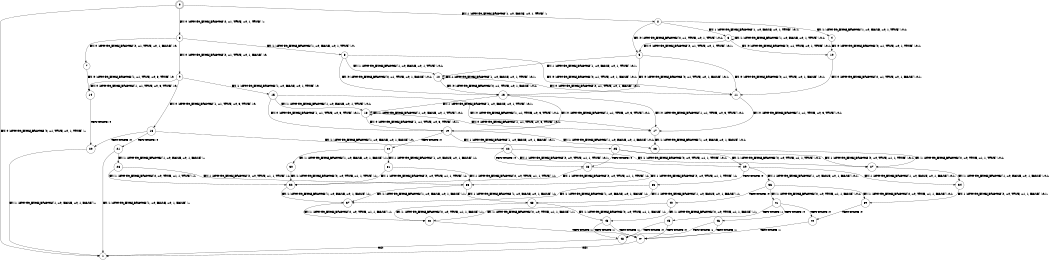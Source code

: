 digraph BCG {
size = "7, 10.5";
center = TRUE;
node [shape = circle];
0 [peripheries = 2];
0 -> 1 [label = "EX !0 !ATOMIC_EXCH_BRANCH (2, +1, TRUE, +0, 1, TRUE) !::"];
0 -> 2 [label = "EX !1 !ATOMIC_EXCH_BRANCH (1, +0, FALSE, +0, 1, TRUE) !::"];
0 -> 3 [label = "EX !0 !ATOMIC_EXCH_BRANCH (2, +1, TRUE, +0, 1, TRUE) !::"];
2 -> 4 [label = "EX !1 !ATOMIC_EXCH_BRANCH (1, +0, FALSE, +0, 1, TRUE) !:0:1:"];
2 -> 5 [label = "EX !0 !ATOMIC_EXCH_BRANCH (2, +1, TRUE, +0, 1, TRUE) !:0:1:"];
2 -> 6 [label = "EX !1 !ATOMIC_EXCH_BRANCH (1, +0, FALSE, +0, 1, TRUE) !:0:1:"];
3 -> 7 [label = "EX !0 !ATOMIC_EXCH_BRANCH (2, +1, TRUE, +0, 1, FALSE) !:0:"];
3 -> 8 [label = "EX !1 !ATOMIC_EXCH_BRANCH (1, +0, FALSE, +0, 1, TRUE) !:0:"];
3 -> 9 [label = "EX !0 !ATOMIC_EXCH_BRANCH (2, +1, TRUE, +0, 1, FALSE) !:0:"];
4 -> 10 [label = "EX !0 !ATOMIC_EXCH_BRANCH (2, +1, TRUE, +0, 1, TRUE) !:0:1:"];
5 -> 11 [label = "EX !0 !ATOMIC_EXCH_BRANCH (2, +1, TRUE, +0, 1, FALSE) !:0:1:"];
5 -> 12 [label = "EX !1 !ATOMIC_EXCH_BRANCH (1, +0, FALSE, +0, 1, TRUE) !:0:1:"];
5 -> 13 [label = "EX !0 !ATOMIC_EXCH_BRANCH (2, +1, TRUE, +0, 1, FALSE) !:0:1:"];
6 -> 10 [label = "EX !0 !ATOMIC_EXCH_BRANCH (2, +1, TRUE, +0, 1, TRUE) !:0:1:"];
6 -> 5 [label = "EX !0 !ATOMIC_EXCH_BRANCH (2, +1, TRUE, +0, 1, TRUE) !:0:1:"];
6 -> 6 [label = "EX !1 !ATOMIC_EXCH_BRANCH (1, +0, FALSE, +0, 1, TRUE) !:0:1:"];
7 -> 14 [label = "EX !0 !ATOMIC_EXCH_BRANCH (1, +1, TRUE, +0, 3, TRUE) !:0:"];
8 -> 11 [label = "EX !0 !ATOMIC_EXCH_BRANCH (2, +1, TRUE, +0, 1, FALSE) !:0:1:"];
8 -> 12 [label = "EX !1 !ATOMIC_EXCH_BRANCH (1, +0, FALSE, +0, 1, TRUE) !:0:1:"];
8 -> 13 [label = "EX !0 !ATOMIC_EXCH_BRANCH (2, +1, TRUE, +0, 1, FALSE) !:0:1:"];
9 -> 14 [label = "EX !0 !ATOMIC_EXCH_BRANCH (1, +1, TRUE, +0, 3, TRUE) !:0:"];
9 -> 15 [label = "EX !1 !ATOMIC_EXCH_BRANCH (1, +0, FALSE, +0, 1, TRUE) !:0:"];
9 -> 16 [label = "EX !0 !ATOMIC_EXCH_BRANCH (1, +1, TRUE, +0, 3, TRUE) !:0:"];
10 -> 11 [label = "EX !0 !ATOMIC_EXCH_BRANCH (2, +1, TRUE, +0, 1, FALSE) !:0:1:"];
11 -> 17 [label = "EX !0 !ATOMIC_EXCH_BRANCH (1, +1, TRUE, +0, 3, TRUE) !:0:1:"];
12 -> 11 [label = "EX !0 !ATOMIC_EXCH_BRANCH (2, +1, TRUE, +0, 1, FALSE) !:0:1:"];
12 -> 12 [label = "EX !1 !ATOMIC_EXCH_BRANCH (1, +0, FALSE, +0, 1, TRUE) !:0:1:"];
12 -> 13 [label = "EX !0 !ATOMIC_EXCH_BRANCH (2, +1, TRUE, +0, 1, FALSE) !:0:1:"];
13 -> 17 [label = "EX !0 !ATOMIC_EXCH_BRANCH (1, +1, TRUE, +0, 3, TRUE) !:0:1:"];
13 -> 18 [label = "EX !1 !ATOMIC_EXCH_BRANCH (1, +0, FALSE, +0, 1, TRUE) !:0:1:"];
13 -> 19 [label = "EX !0 !ATOMIC_EXCH_BRANCH (1, +1, TRUE, +0, 3, TRUE) !:0:1:"];
14 -> 20 [label = "TERMINATE !0"];
15 -> 17 [label = "EX !0 !ATOMIC_EXCH_BRANCH (1, +1, TRUE, +0, 3, TRUE) !:0:1:"];
15 -> 18 [label = "EX !1 !ATOMIC_EXCH_BRANCH (1, +0, FALSE, +0, 1, TRUE) !:0:1:"];
15 -> 19 [label = "EX !0 !ATOMIC_EXCH_BRANCH (1, +1, TRUE, +0, 3, TRUE) !:0:1:"];
16 -> 20 [label = "TERMINATE !0"];
16 -> 21 [label = "TERMINATE !0"];
16 -> 22 [label = "EX !1 !ATOMIC_EXCH_BRANCH (1, +0, FALSE, +0, 1, FALSE) !:0:"];
17 -> 23 [label = "EX !1 !ATOMIC_EXCH_BRANCH (1, +0, FALSE, +0, 1, FALSE) !:0:1:"];
18 -> 17 [label = "EX !0 !ATOMIC_EXCH_BRANCH (1, +1, TRUE, +0, 3, TRUE) !:0:1:"];
18 -> 18 [label = "EX !1 !ATOMIC_EXCH_BRANCH (1, +0, FALSE, +0, 1, TRUE) !:0:1:"];
18 -> 19 [label = "EX !0 !ATOMIC_EXCH_BRANCH (1, +1, TRUE, +0, 3, TRUE) !:0:1:"];
19 -> 23 [label = "EX !1 !ATOMIC_EXCH_BRANCH (1, +0, FALSE, +0, 1, FALSE) !:0:1:"];
19 -> 24 [label = "TERMINATE !0"];
19 -> 25 [label = "EX !1 !ATOMIC_EXCH_BRANCH (1, +0, FALSE, +0, 1, FALSE) !:0:1:"];
20 -> 1 [label = "EX !1 !ATOMIC_EXCH_BRANCH (1, +0, FALSE, +0, 1, FALSE) !::"];
21 -> 1 [label = "EX !1 !ATOMIC_EXCH_BRANCH (1, +0, FALSE, +0, 1, FALSE) !::"];
21 -> 26 [label = "EX !1 !ATOMIC_EXCH_BRANCH (1, +0, FALSE, +0, 1, FALSE) !::"];
22 -> 27 [label = "EX !1 !ATOMIC_EXCH_BRANCH (2, +0, TRUE, +1, 1, TRUE) !:0:1:"];
22 -> 28 [label = "TERMINATE !0"];
22 -> 29 [label = "EX !1 !ATOMIC_EXCH_BRANCH (2, +0, TRUE, +1, 1, TRUE) !:0:1:"];
23 -> 27 [label = "EX !1 !ATOMIC_EXCH_BRANCH (2, +0, TRUE, +1, 1, TRUE) !:0:1:"];
24 -> 30 [label = "EX !1 !ATOMIC_EXCH_BRANCH (1, +0, FALSE, +0, 1, FALSE) !:1:"];
24 -> 31 [label = "EX !1 !ATOMIC_EXCH_BRANCH (1, +0, FALSE, +0, 1, FALSE) !:1:"];
25 -> 27 [label = "EX !1 !ATOMIC_EXCH_BRANCH (2, +0, TRUE, +1, 1, TRUE) !:0:1:"];
25 -> 28 [label = "TERMINATE !0"];
25 -> 29 [label = "EX !1 !ATOMIC_EXCH_BRANCH (2, +0, TRUE, +1, 1, TRUE) !:0:1:"];
26 -> 32 [label = "EX !1 !ATOMIC_EXCH_BRANCH (2, +0, TRUE, +1, 1, TRUE) !:1:"];
26 -> 33 [label = "EX !1 !ATOMIC_EXCH_BRANCH (2, +0, TRUE, +1, 1, TRUE) !:1:"];
27 -> 34 [label = "EX !1 !ATOMIC_EXCH_BRANCH (1, +0, FALSE, +0, 1, FALSE) !:0:1:"];
28 -> 32 [label = "EX !1 !ATOMIC_EXCH_BRANCH (2, +0, TRUE, +1, 1, TRUE) !:1:"];
28 -> 33 [label = "EX !1 !ATOMIC_EXCH_BRANCH (2, +0, TRUE, +1, 1, TRUE) !:1:"];
29 -> 34 [label = "EX !1 !ATOMIC_EXCH_BRANCH (1, +0, FALSE, +0, 1, FALSE) !:0:1:"];
29 -> 35 [label = "TERMINATE !0"];
29 -> 36 [label = "EX !1 !ATOMIC_EXCH_BRANCH (1, +0, FALSE, +0, 1, FALSE) !:0:1:"];
30 -> 32 [label = "EX !1 !ATOMIC_EXCH_BRANCH (2, +0, TRUE, +1, 1, TRUE) !:1:"];
31 -> 32 [label = "EX !1 !ATOMIC_EXCH_BRANCH (2, +0, TRUE, +1, 1, TRUE) !:1:"];
31 -> 33 [label = "EX !1 !ATOMIC_EXCH_BRANCH (2, +0, TRUE, +1, 1, TRUE) !:1:"];
32 -> 37 [label = "EX !1 !ATOMIC_EXCH_BRANCH (1, +0, FALSE, +0, 1, FALSE) !:1:"];
33 -> 37 [label = "EX !1 !ATOMIC_EXCH_BRANCH (1, +0, FALSE, +0, 1, FALSE) !:1:"];
33 -> 38 [label = "EX !1 !ATOMIC_EXCH_BRANCH (1, +0, FALSE, +0, 1, FALSE) !:1:"];
34 -> 39 [label = "EX !1 !ATOMIC_EXCH_BRANCH (2, +0, TRUE, +1, 1, FALSE) !:0:1:"];
35 -> 37 [label = "EX !1 !ATOMIC_EXCH_BRANCH (1, +0, FALSE, +0, 1, FALSE) !:1:"];
35 -> 38 [label = "EX !1 !ATOMIC_EXCH_BRANCH (1, +0, FALSE, +0, 1, FALSE) !:1:"];
36 -> 39 [label = "EX !1 !ATOMIC_EXCH_BRANCH (2, +0, TRUE, +1, 1, FALSE) !:0:1:"];
36 -> 40 [label = "TERMINATE !0"];
36 -> 41 [label = "EX !1 !ATOMIC_EXCH_BRANCH (2, +0, TRUE, +1, 1, FALSE) !:0:1:"];
37 -> 42 [label = "EX !1 !ATOMIC_EXCH_BRANCH (2, +0, TRUE, +1, 1, FALSE) !:1:"];
38 -> 42 [label = "EX !1 !ATOMIC_EXCH_BRANCH (2, +0, TRUE, +1, 1, FALSE) !:1:"];
38 -> 43 [label = "EX !1 !ATOMIC_EXCH_BRANCH (2, +0, TRUE, +1, 1, FALSE) !:1:"];
39 -> 44 [label = "TERMINATE !0"];
40 -> 42 [label = "EX !1 !ATOMIC_EXCH_BRANCH (2, +0, TRUE, +1, 1, FALSE) !:1:"];
40 -> 43 [label = "EX !1 !ATOMIC_EXCH_BRANCH (2, +0, TRUE, +1, 1, FALSE) !:1:"];
41 -> 44 [label = "TERMINATE !0"];
41 -> 45 [label = "TERMINATE !1"];
41 -> 46 [label = "TERMINATE !0"];
42 -> 47 [label = "TERMINATE !1"];
43 -> 47 [label = "TERMINATE !1"];
43 -> 48 [label = "TERMINATE !1"];
44 -> 47 [label = "TERMINATE !1"];
45 -> 47 [label = "TERMINATE !0"];
45 -> 48 [label = "TERMINATE !0"];
46 -> 47 [label = "TERMINATE !1"];
46 -> 48 [label = "TERMINATE !1"];
47 -> 1 [label = "exit"];
48 -> 1 [label = "exit"];
}
